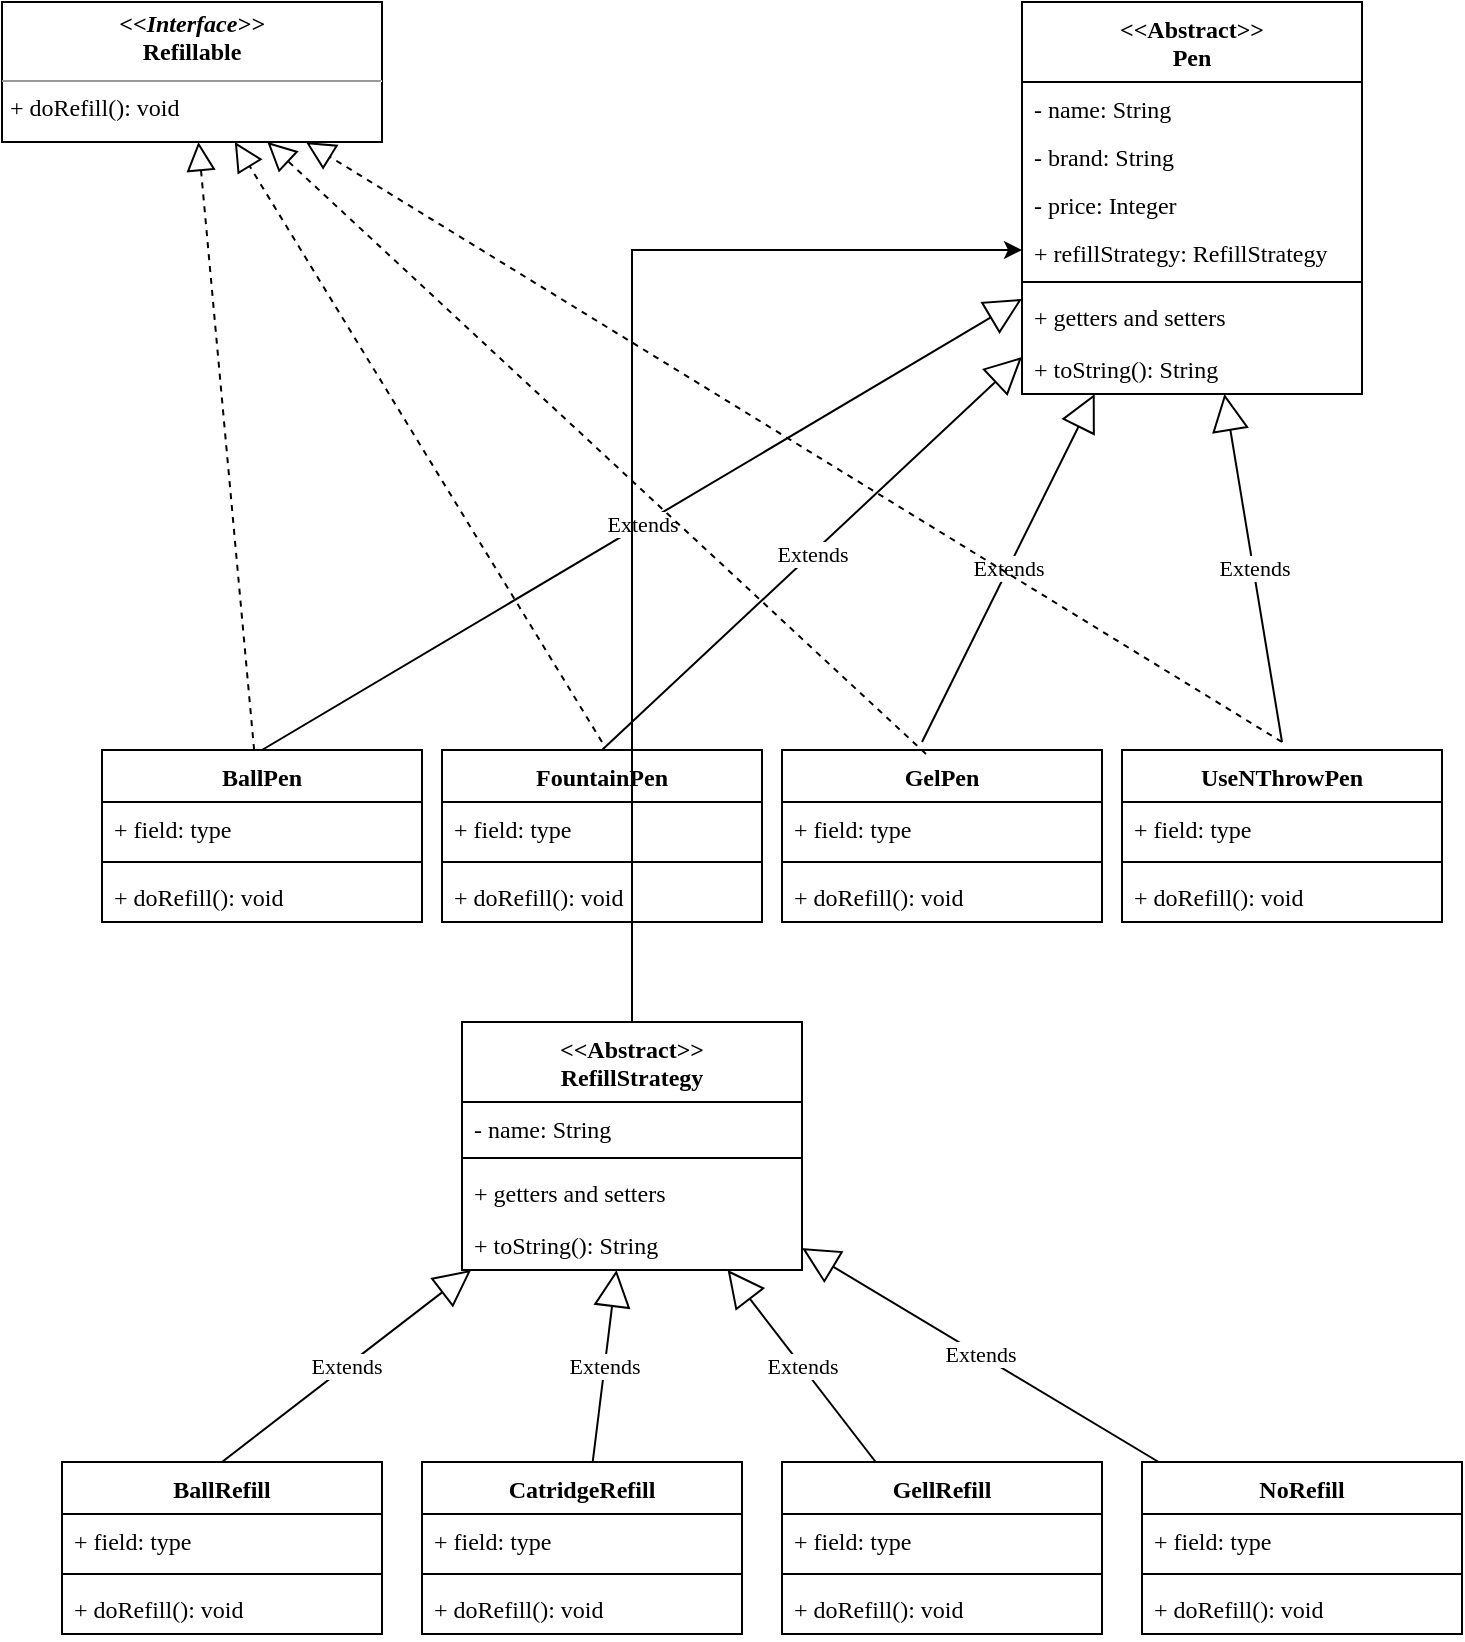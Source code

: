 <mxfile version="20.8.20" type="github">
  <diagram name="Page-1" id="5PYsFLLrcf5LegHmqbu3">
    <mxGraphModel dx="1434" dy="756" grid="1" gridSize="10" guides="1" tooltips="1" connect="1" arrows="1" fold="1" page="1" pageScale="1" pageWidth="850" pageHeight="1100" math="0" shadow="0">
      <root>
        <mxCell id="0" />
        <mxCell id="1" parent="0" />
        <mxCell id="UVRq8ia7U5ipdbFmCf5v-1" value="&lt;&lt;Abstract&gt;&gt;&#xa;Pen" style="swimlane;fontStyle=1;align=center;verticalAlign=top;childLayout=stackLayout;horizontal=1;startSize=40;horizontalStack=0;resizeParent=1;resizeParentMax=0;resizeLast=0;collapsible=1;marginBottom=0;fontFamily=Verdana;" vertex="1" parent="1">
          <mxGeometry x="610" y="40" width="170" height="196" as="geometry" />
        </mxCell>
        <mxCell id="UVRq8ia7U5ipdbFmCf5v-2" value="- name: String" style="text;strokeColor=none;fillColor=none;align=left;verticalAlign=top;spacingLeft=4;spacingRight=4;overflow=hidden;rotatable=0;points=[[0,0.5],[1,0.5]];portConstraint=eastwest;fontFamily=Verdana;" vertex="1" parent="UVRq8ia7U5ipdbFmCf5v-1">
          <mxGeometry y="40" width="170" height="24" as="geometry" />
        </mxCell>
        <mxCell id="UVRq8ia7U5ipdbFmCf5v-6" value="- brand: String" style="text;strokeColor=none;fillColor=none;align=left;verticalAlign=top;spacingLeft=4;spacingRight=4;overflow=hidden;rotatable=0;points=[[0,0.5],[1,0.5]];portConstraint=eastwest;fontFamily=Verdana;" vertex="1" parent="UVRq8ia7U5ipdbFmCf5v-1">
          <mxGeometry y="64" width="170" height="24" as="geometry" />
        </mxCell>
        <mxCell id="UVRq8ia7U5ipdbFmCf5v-9" value="- price: Integer" style="text;strokeColor=none;fillColor=none;align=left;verticalAlign=top;spacingLeft=4;spacingRight=4;overflow=hidden;rotatable=0;points=[[0,0.5],[1,0.5]];portConstraint=eastwest;fontFamily=Verdana;" vertex="1" parent="UVRq8ia7U5ipdbFmCf5v-1">
          <mxGeometry y="88" width="170" height="24" as="geometry" />
        </mxCell>
        <mxCell id="UVRq8ia7U5ipdbFmCf5v-7" value="+ refillStrategy: RefillStrategy" style="text;strokeColor=none;fillColor=none;align=left;verticalAlign=top;spacingLeft=4;spacingRight=4;overflow=hidden;rotatable=0;points=[[0,0.5],[1,0.5]];portConstraint=eastwest;fontFamily=Verdana;" vertex="1" parent="UVRq8ia7U5ipdbFmCf5v-1">
          <mxGeometry y="112" width="170" height="24" as="geometry" />
        </mxCell>
        <mxCell id="UVRq8ia7U5ipdbFmCf5v-3" value="" style="line;strokeWidth=1;fillColor=none;align=left;verticalAlign=middle;spacingTop=-1;spacingLeft=3;spacingRight=3;rotatable=0;labelPosition=right;points=[];portConstraint=eastwest;strokeColor=inherit;fontFamily=Verdana;" vertex="1" parent="UVRq8ia7U5ipdbFmCf5v-1">
          <mxGeometry y="136" width="170" height="8" as="geometry" />
        </mxCell>
        <mxCell id="UVRq8ia7U5ipdbFmCf5v-10" value="+ getters and setters" style="text;strokeColor=none;fillColor=none;align=left;verticalAlign=top;spacingLeft=4;spacingRight=4;overflow=hidden;rotatable=0;points=[[0,0.5],[1,0.5]];portConstraint=eastwest;fontFamily=Verdana;" vertex="1" parent="UVRq8ia7U5ipdbFmCf5v-1">
          <mxGeometry y="144" width="170" height="26" as="geometry" />
        </mxCell>
        <mxCell id="UVRq8ia7U5ipdbFmCf5v-11" value="+ toString(): String" style="text;strokeColor=none;fillColor=none;align=left;verticalAlign=top;spacingLeft=4;spacingRight=4;overflow=hidden;rotatable=0;points=[[0,0.5],[1,0.5]];portConstraint=eastwest;fontFamily=Verdana;" vertex="1" parent="UVRq8ia7U5ipdbFmCf5v-1">
          <mxGeometry y="170" width="170" height="26" as="geometry" />
        </mxCell>
        <mxCell id="UVRq8ia7U5ipdbFmCf5v-12" value="BallPen" style="swimlane;fontStyle=1;align=center;verticalAlign=top;childLayout=stackLayout;horizontal=1;startSize=26;horizontalStack=0;resizeParent=1;resizeParentMax=0;resizeLast=0;collapsible=1;marginBottom=0;fontFamily=Verdana;" vertex="1" parent="1">
          <mxGeometry x="150" y="414" width="160" height="86" as="geometry" />
        </mxCell>
        <mxCell id="UVRq8ia7U5ipdbFmCf5v-13" value="+ field: type" style="text;strokeColor=none;fillColor=none;align=left;verticalAlign=top;spacingLeft=4;spacingRight=4;overflow=hidden;rotatable=0;points=[[0,0.5],[1,0.5]];portConstraint=eastwest;fontFamily=Verdana;" vertex="1" parent="UVRq8ia7U5ipdbFmCf5v-12">
          <mxGeometry y="26" width="160" height="26" as="geometry" />
        </mxCell>
        <mxCell id="UVRq8ia7U5ipdbFmCf5v-14" value="" style="line;strokeWidth=1;fillColor=none;align=left;verticalAlign=middle;spacingTop=-1;spacingLeft=3;spacingRight=3;rotatable=0;labelPosition=right;points=[];portConstraint=eastwest;strokeColor=inherit;fontFamily=Verdana;" vertex="1" parent="UVRq8ia7U5ipdbFmCf5v-12">
          <mxGeometry y="52" width="160" height="8" as="geometry" />
        </mxCell>
        <mxCell id="UVRq8ia7U5ipdbFmCf5v-15" value="+ doRefill(): void" style="text;strokeColor=none;fillColor=none;align=left;verticalAlign=top;spacingLeft=4;spacingRight=4;overflow=hidden;rotatable=0;points=[[0,0.5],[1,0.5]];portConstraint=eastwest;fontFamily=Verdana;" vertex="1" parent="UVRq8ia7U5ipdbFmCf5v-12">
          <mxGeometry y="60" width="160" height="26" as="geometry" />
        </mxCell>
        <mxCell id="UVRq8ia7U5ipdbFmCf5v-16" value="Extends" style="endArrow=block;endSize=16;endFill=0;html=1;rounded=0;exitX=0.5;exitY=0;exitDx=0;exitDy=0;fontFamily=Verdana;" edge="1" parent="1" source="UVRq8ia7U5ipdbFmCf5v-12" target="UVRq8ia7U5ipdbFmCf5v-1">
          <mxGeometry width="160" relative="1" as="geometry">
            <mxPoint x="90" y="570" as="sourcePoint" />
            <mxPoint x="250" y="570" as="targetPoint" />
          </mxGeometry>
        </mxCell>
        <mxCell id="UVRq8ia7U5ipdbFmCf5v-17" value="FountainPen" style="swimlane;fontStyle=1;align=center;verticalAlign=top;childLayout=stackLayout;horizontal=1;startSize=26;horizontalStack=0;resizeParent=1;resizeParentMax=0;resizeLast=0;collapsible=1;marginBottom=0;fontFamily=Verdana;" vertex="1" parent="1">
          <mxGeometry x="320" y="414" width="160" height="86" as="geometry" />
        </mxCell>
        <mxCell id="UVRq8ia7U5ipdbFmCf5v-18" value="+ field: type" style="text;strokeColor=none;fillColor=none;align=left;verticalAlign=top;spacingLeft=4;spacingRight=4;overflow=hidden;rotatable=0;points=[[0,0.5],[1,0.5]];portConstraint=eastwest;fontFamily=Verdana;" vertex="1" parent="UVRq8ia7U5ipdbFmCf5v-17">
          <mxGeometry y="26" width="160" height="26" as="geometry" />
        </mxCell>
        <mxCell id="UVRq8ia7U5ipdbFmCf5v-19" value="" style="line;strokeWidth=1;fillColor=none;align=left;verticalAlign=middle;spacingTop=-1;spacingLeft=3;spacingRight=3;rotatable=0;labelPosition=right;points=[];portConstraint=eastwest;strokeColor=inherit;fontFamily=Verdana;" vertex="1" parent="UVRq8ia7U5ipdbFmCf5v-17">
          <mxGeometry y="52" width="160" height="8" as="geometry" />
        </mxCell>
        <mxCell id="UVRq8ia7U5ipdbFmCf5v-20" value="+ doRefill(): void" style="text;strokeColor=none;fillColor=none;align=left;verticalAlign=top;spacingLeft=4;spacingRight=4;overflow=hidden;rotatable=0;points=[[0,0.5],[1,0.5]];portConstraint=eastwest;fontFamily=Verdana;" vertex="1" parent="UVRq8ia7U5ipdbFmCf5v-17">
          <mxGeometry y="60" width="160" height="26" as="geometry" />
        </mxCell>
        <mxCell id="UVRq8ia7U5ipdbFmCf5v-21" value="GelPen" style="swimlane;fontStyle=1;align=center;verticalAlign=top;childLayout=stackLayout;horizontal=1;startSize=26;horizontalStack=0;resizeParent=1;resizeParentMax=0;resizeLast=0;collapsible=1;marginBottom=0;fontFamily=Verdana;" vertex="1" parent="1">
          <mxGeometry x="490" y="414" width="160" height="86" as="geometry" />
        </mxCell>
        <mxCell id="UVRq8ia7U5ipdbFmCf5v-22" value="+ field: type" style="text;strokeColor=none;fillColor=none;align=left;verticalAlign=top;spacingLeft=4;spacingRight=4;overflow=hidden;rotatable=0;points=[[0,0.5],[1,0.5]];portConstraint=eastwest;fontFamily=Verdana;" vertex="1" parent="UVRq8ia7U5ipdbFmCf5v-21">
          <mxGeometry y="26" width="160" height="26" as="geometry" />
        </mxCell>
        <mxCell id="UVRq8ia7U5ipdbFmCf5v-23" value="" style="line;strokeWidth=1;fillColor=none;align=left;verticalAlign=middle;spacingTop=-1;spacingLeft=3;spacingRight=3;rotatable=0;labelPosition=right;points=[];portConstraint=eastwest;strokeColor=inherit;fontFamily=Verdana;" vertex="1" parent="UVRq8ia7U5ipdbFmCf5v-21">
          <mxGeometry y="52" width="160" height="8" as="geometry" />
        </mxCell>
        <mxCell id="UVRq8ia7U5ipdbFmCf5v-24" value="+ doRefill(): void" style="text;strokeColor=none;fillColor=none;align=left;verticalAlign=top;spacingLeft=4;spacingRight=4;overflow=hidden;rotatable=0;points=[[0,0.5],[1,0.5]];portConstraint=eastwest;fontFamily=Verdana;" vertex="1" parent="UVRq8ia7U5ipdbFmCf5v-21">
          <mxGeometry y="60" width="160" height="26" as="geometry" />
        </mxCell>
        <mxCell id="UVRq8ia7U5ipdbFmCf5v-25" value="UseNThrowPen" style="swimlane;fontStyle=1;align=center;verticalAlign=top;childLayout=stackLayout;horizontal=1;startSize=26;horizontalStack=0;resizeParent=1;resizeParentMax=0;resizeLast=0;collapsible=1;marginBottom=0;fontFamily=Verdana;" vertex="1" parent="1">
          <mxGeometry x="660" y="414" width="160" height="86" as="geometry" />
        </mxCell>
        <mxCell id="UVRq8ia7U5ipdbFmCf5v-26" value="+ field: type" style="text;strokeColor=none;fillColor=none;align=left;verticalAlign=top;spacingLeft=4;spacingRight=4;overflow=hidden;rotatable=0;points=[[0,0.5],[1,0.5]];portConstraint=eastwest;fontFamily=Verdana;" vertex="1" parent="UVRq8ia7U5ipdbFmCf5v-25">
          <mxGeometry y="26" width="160" height="26" as="geometry" />
        </mxCell>
        <mxCell id="UVRq8ia7U5ipdbFmCf5v-27" value="" style="line;strokeWidth=1;fillColor=none;align=left;verticalAlign=middle;spacingTop=-1;spacingLeft=3;spacingRight=3;rotatable=0;labelPosition=right;points=[];portConstraint=eastwest;strokeColor=inherit;fontFamily=Verdana;" vertex="1" parent="UVRq8ia7U5ipdbFmCf5v-25">
          <mxGeometry y="52" width="160" height="8" as="geometry" />
        </mxCell>
        <mxCell id="UVRq8ia7U5ipdbFmCf5v-28" value="+ doRefill(): void" style="text;strokeColor=none;fillColor=none;align=left;verticalAlign=top;spacingLeft=4;spacingRight=4;overflow=hidden;rotatable=0;points=[[0,0.5],[1,0.5]];portConstraint=eastwest;fontFamily=Verdana;" vertex="1" parent="UVRq8ia7U5ipdbFmCf5v-25">
          <mxGeometry y="60" width="160" height="26" as="geometry" />
        </mxCell>
        <mxCell id="UVRq8ia7U5ipdbFmCf5v-29" value="Extends" style="endArrow=block;endSize=16;endFill=0;html=1;rounded=0;exitX=0.5;exitY=0;exitDx=0;exitDy=0;fontFamily=Verdana;" edge="1" parent="1" source="UVRq8ia7U5ipdbFmCf5v-17" target="UVRq8ia7U5ipdbFmCf5v-1">
          <mxGeometry width="160" relative="1" as="geometry">
            <mxPoint x="240" y="430" as="sourcePoint" />
            <mxPoint x="720" y="290" as="targetPoint" />
          </mxGeometry>
        </mxCell>
        <mxCell id="UVRq8ia7U5ipdbFmCf5v-30" value="Extends" style="endArrow=block;endSize=16;endFill=0;html=1;rounded=0;fontFamily=Verdana;" edge="1" parent="1" target="UVRq8ia7U5ipdbFmCf5v-1">
          <mxGeometry width="160" relative="1" as="geometry">
            <mxPoint x="560" y="410" as="sourcePoint" />
            <mxPoint x="400" y="260" as="targetPoint" />
          </mxGeometry>
        </mxCell>
        <mxCell id="UVRq8ia7U5ipdbFmCf5v-31" value="Extends" style="endArrow=block;endSize=16;endFill=0;html=1;rounded=0;fontFamily=Verdana;" edge="1" parent="1" target="UVRq8ia7U5ipdbFmCf5v-1">
          <mxGeometry width="160" relative="1" as="geometry">
            <mxPoint x="740" y="410" as="sourcePoint" />
            <mxPoint x="731" y="262" as="targetPoint" />
          </mxGeometry>
        </mxCell>
        <mxCell id="UVRq8ia7U5ipdbFmCf5v-34" value="&lt;p style=&quot;margin:0px;margin-top:4px;text-align:center;&quot;&gt;&lt;i&gt;&lt;b&gt;&amp;lt;&amp;lt;Interface&amp;gt;&amp;gt;&lt;/b&gt;&lt;/i&gt;&lt;br&gt;&lt;b&gt;Refillable&lt;/b&gt;&lt;/p&gt;&lt;hr size=&quot;1&quot;&gt;&lt;p style=&quot;margin:0px;margin-left:4px;&quot;&gt;+ doRefill(): void&lt;br&gt;&lt;br&gt;&lt;/p&gt;" style="verticalAlign=top;align=left;overflow=fill;fontSize=12;fontFamily=Verdana;html=1;" vertex="1" parent="1">
          <mxGeometry x="100" y="40" width="190" height="70" as="geometry" />
        </mxCell>
        <mxCell id="UVRq8ia7U5ipdbFmCf5v-35" value="" style="endArrow=block;dashed=1;endFill=0;endSize=12;html=1;rounded=0;fontFamily=Verdana;" edge="1" parent="1" source="UVRq8ia7U5ipdbFmCf5v-12" target="UVRq8ia7U5ipdbFmCf5v-34">
          <mxGeometry width="160" relative="1" as="geometry">
            <mxPoint x="340" y="390" as="sourcePoint" />
            <mxPoint x="500" y="390" as="targetPoint" />
          </mxGeometry>
        </mxCell>
        <mxCell id="UVRq8ia7U5ipdbFmCf5v-37" value="" style="endArrow=block;dashed=1;endFill=0;endSize=12;html=1;rounded=0;fontFamily=Verdana;" edge="1" parent="1" target="UVRq8ia7U5ipdbFmCf5v-34">
          <mxGeometry width="160" relative="1" as="geometry">
            <mxPoint x="400" y="410" as="sourcePoint" />
            <mxPoint x="500" y="390" as="targetPoint" />
          </mxGeometry>
        </mxCell>
        <mxCell id="UVRq8ia7U5ipdbFmCf5v-38" value="" style="endArrow=block;dashed=1;endFill=0;endSize=12;html=1;rounded=0;exitX=0.45;exitY=0.023;exitDx=0;exitDy=0;exitPerimeter=0;fontFamily=Verdana;" edge="1" parent="1" source="UVRq8ia7U5ipdbFmCf5v-21" target="UVRq8ia7U5ipdbFmCf5v-34">
          <mxGeometry width="160" relative="1" as="geometry">
            <mxPoint x="340" y="390" as="sourcePoint" />
            <mxPoint x="190" y="110" as="targetPoint" />
          </mxGeometry>
        </mxCell>
        <mxCell id="UVRq8ia7U5ipdbFmCf5v-39" value="" style="endArrow=block;dashed=1;endFill=0;endSize=12;html=1;rounded=0;fontFamily=Verdana;" edge="1" parent="1" target="UVRq8ia7U5ipdbFmCf5v-34">
          <mxGeometry width="160" relative="1" as="geometry">
            <mxPoint x="740" y="410" as="sourcePoint" />
            <mxPoint x="500" y="390" as="targetPoint" />
          </mxGeometry>
        </mxCell>
        <mxCell id="UVRq8ia7U5ipdbFmCf5v-70" style="edgeStyle=orthogonalEdgeStyle;rounded=0;orthogonalLoop=1;jettySize=auto;html=1;fontFamily=Verdana;" edge="1" parent="1" source="UVRq8ia7U5ipdbFmCf5v-41" target="UVRq8ia7U5ipdbFmCf5v-7">
          <mxGeometry relative="1" as="geometry" />
        </mxCell>
        <mxCell id="UVRq8ia7U5ipdbFmCf5v-41" value="&lt;&lt;Abstract&gt;&gt;&#xa;RefillStrategy" style="swimlane;fontStyle=1;align=center;verticalAlign=top;childLayout=stackLayout;horizontal=1;startSize=40;horizontalStack=0;resizeParent=1;resizeParentMax=0;resizeLast=0;collapsible=1;marginBottom=0;fontFamily=Verdana;" vertex="1" parent="1">
          <mxGeometry x="330" y="550" width="170" height="124" as="geometry" />
        </mxCell>
        <mxCell id="UVRq8ia7U5ipdbFmCf5v-42" value="- name: String" style="text;strokeColor=none;fillColor=none;align=left;verticalAlign=top;spacingLeft=4;spacingRight=4;overflow=hidden;rotatable=0;points=[[0,0.5],[1,0.5]];portConstraint=eastwest;fontFamily=Verdana;" vertex="1" parent="UVRq8ia7U5ipdbFmCf5v-41">
          <mxGeometry y="40" width="170" height="24" as="geometry" />
        </mxCell>
        <mxCell id="UVRq8ia7U5ipdbFmCf5v-46" value="" style="line;strokeWidth=1;fillColor=none;align=left;verticalAlign=middle;spacingTop=-1;spacingLeft=3;spacingRight=3;rotatable=0;labelPosition=right;points=[];portConstraint=eastwest;strokeColor=inherit;fontFamily=Verdana;" vertex="1" parent="UVRq8ia7U5ipdbFmCf5v-41">
          <mxGeometry y="64" width="170" height="8" as="geometry" />
        </mxCell>
        <mxCell id="UVRq8ia7U5ipdbFmCf5v-47" value="+ getters and setters" style="text;strokeColor=none;fillColor=none;align=left;verticalAlign=top;spacingLeft=4;spacingRight=4;overflow=hidden;rotatable=0;points=[[0,0.5],[1,0.5]];portConstraint=eastwest;fontFamily=Verdana;" vertex="1" parent="UVRq8ia7U5ipdbFmCf5v-41">
          <mxGeometry y="72" width="170" height="26" as="geometry" />
        </mxCell>
        <mxCell id="UVRq8ia7U5ipdbFmCf5v-48" value="+ toString(): String" style="text;strokeColor=none;fillColor=none;align=left;verticalAlign=top;spacingLeft=4;spacingRight=4;overflow=hidden;rotatable=0;points=[[0,0.5],[1,0.5]];portConstraint=eastwest;fontFamily=Verdana;" vertex="1" parent="UVRq8ia7U5ipdbFmCf5v-41">
          <mxGeometry y="98" width="170" height="26" as="geometry" />
        </mxCell>
        <mxCell id="UVRq8ia7U5ipdbFmCf5v-49" value="BallRefill" style="swimlane;fontStyle=1;align=center;verticalAlign=top;childLayout=stackLayout;horizontal=1;startSize=26;horizontalStack=0;resizeParent=1;resizeParentMax=0;resizeLast=0;collapsible=1;marginBottom=0;fontFamily=Verdana;" vertex="1" parent="1">
          <mxGeometry x="130" y="770" width="160" height="86" as="geometry" />
        </mxCell>
        <mxCell id="UVRq8ia7U5ipdbFmCf5v-50" value="+ field: type" style="text;strokeColor=none;fillColor=none;align=left;verticalAlign=top;spacingLeft=4;spacingRight=4;overflow=hidden;rotatable=0;points=[[0,0.5],[1,0.5]];portConstraint=eastwest;fontFamily=Verdana;" vertex="1" parent="UVRq8ia7U5ipdbFmCf5v-49">
          <mxGeometry y="26" width="160" height="26" as="geometry" />
        </mxCell>
        <mxCell id="UVRq8ia7U5ipdbFmCf5v-51" value="" style="line;strokeWidth=1;fillColor=none;align=left;verticalAlign=middle;spacingTop=-1;spacingLeft=3;spacingRight=3;rotatable=0;labelPosition=right;points=[];portConstraint=eastwest;strokeColor=inherit;fontFamily=Verdana;" vertex="1" parent="UVRq8ia7U5ipdbFmCf5v-49">
          <mxGeometry y="52" width="160" height="8" as="geometry" />
        </mxCell>
        <mxCell id="UVRq8ia7U5ipdbFmCf5v-52" value="+ doRefill(): void" style="text;strokeColor=none;fillColor=none;align=left;verticalAlign=top;spacingLeft=4;spacingRight=4;overflow=hidden;rotatable=0;points=[[0,0.5],[1,0.5]];portConstraint=eastwest;fontFamily=Verdana;" vertex="1" parent="UVRq8ia7U5ipdbFmCf5v-49">
          <mxGeometry y="60" width="160" height="26" as="geometry" />
        </mxCell>
        <mxCell id="UVRq8ia7U5ipdbFmCf5v-53" value="Extends" style="endArrow=block;endSize=16;endFill=0;html=1;rounded=0;exitX=0.5;exitY=0;exitDx=0;exitDy=0;fontFamily=Verdana;" edge="1" parent="1" source="UVRq8ia7U5ipdbFmCf5v-49" target="UVRq8ia7U5ipdbFmCf5v-41">
          <mxGeometry width="160" relative="1" as="geometry">
            <mxPoint x="340" y="790" as="sourcePoint" />
            <mxPoint x="500" y="790" as="targetPoint" />
          </mxGeometry>
        </mxCell>
        <mxCell id="UVRq8ia7U5ipdbFmCf5v-54" value="CatridgeRefill" style="swimlane;fontStyle=1;align=center;verticalAlign=top;childLayout=stackLayout;horizontal=1;startSize=26;horizontalStack=0;resizeParent=1;resizeParentMax=0;resizeLast=0;collapsible=1;marginBottom=0;fontFamily=Verdana;" vertex="1" parent="1">
          <mxGeometry x="310" y="770" width="160" height="86" as="geometry" />
        </mxCell>
        <mxCell id="UVRq8ia7U5ipdbFmCf5v-55" value="+ field: type" style="text;strokeColor=none;fillColor=none;align=left;verticalAlign=top;spacingLeft=4;spacingRight=4;overflow=hidden;rotatable=0;points=[[0,0.5],[1,0.5]];portConstraint=eastwest;fontFamily=Verdana;" vertex="1" parent="UVRq8ia7U5ipdbFmCf5v-54">
          <mxGeometry y="26" width="160" height="26" as="geometry" />
        </mxCell>
        <mxCell id="UVRq8ia7U5ipdbFmCf5v-56" value="" style="line;strokeWidth=1;fillColor=none;align=left;verticalAlign=middle;spacingTop=-1;spacingLeft=3;spacingRight=3;rotatable=0;labelPosition=right;points=[];portConstraint=eastwest;strokeColor=inherit;fontFamily=Verdana;" vertex="1" parent="UVRq8ia7U5ipdbFmCf5v-54">
          <mxGeometry y="52" width="160" height="8" as="geometry" />
        </mxCell>
        <mxCell id="UVRq8ia7U5ipdbFmCf5v-57" value="+ doRefill(): void" style="text;strokeColor=none;fillColor=none;align=left;verticalAlign=top;spacingLeft=4;spacingRight=4;overflow=hidden;rotatable=0;points=[[0,0.5],[1,0.5]];portConstraint=eastwest;fontFamily=Verdana;" vertex="1" parent="UVRq8ia7U5ipdbFmCf5v-54">
          <mxGeometry y="60" width="160" height="26" as="geometry" />
        </mxCell>
        <mxCell id="UVRq8ia7U5ipdbFmCf5v-58" value="GellRefill" style="swimlane;fontStyle=1;align=center;verticalAlign=top;childLayout=stackLayout;horizontal=1;startSize=26;horizontalStack=0;resizeParent=1;resizeParentMax=0;resizeLast=0;collapsible=1;marginBottom=0;fontFamily=Verdana;" vertex="1" parent="1">
          <mxGeometry x="490" y="770" width="160" height="86" as="geometry" />
        </mxCell>
        <mxCell id="UVRq8ia7U5ipdbFmCf5v-59" value="+ field: type" style="text;strokeColor=none;fillColor=none;align=left;verticalAlign=top;spacingLeft=4;spacingRight=4;overflow=hidden;rotatable=0;points=[[0,0.5],[1,0.5]];portConstraint=eastwest;fontFamily=Verdana;" vertex="1" parent="UVRq8ia7U5ipdbFmCf5v-58">
          <mxGeometry y="26" width="160" height="26" as="geometry" />
        </mxCell>
        <mxCell id="UVRq8ia7U5ipdbFmCf5v-60" value="" style="line;strokeWidth=1;fillColor=none;align=left;verticalAlign=middle;spacingTop=-1;spacingLeft=3;spacingRight=3;rotatable=0;labelPosition=right;points=[];portConstraint=eastwest;strokeColor=inherit;fontFamily=Verdana;" vertex="1" parent="UVRq8ia7U5ipdbFmCf5v-58">
          <mxGeometry y="52" width="160" height="8" as="geometry" />
        </mxCell>
        <mxCell id="UVRq8ia7U5ipdbFmCf5v-61" value="+ doRefill(): void" style="text;strokeColor=none;fillColor=none;align=left;verticalAlign=top;spacingLeft=4;spacingRight=4;overflow=hidden;rotatable=0;points=[[0,0.5],[1,0.5]];portConstraint=eastwest;fontFamily=Verdana;" vertex="1" parent="UVRq8ia7U5ipdbFmCf5v-58">
          <mxGeometry y="60" width="160" height="26" as="geometry" />
        </mxCell>
        <mxCell id="UVRq8ia7U5ipdbFmCf5v-62" value="NoRefill" style="swimlane;fontStyle=1;align=center;verticalAlign=top;childLayout=stackLayout;horizontal=1;startSize=26;horizontalStack=0;resizeParent=1;resizeParentMax=0;resizeLast=0;collapsible=1;marginBottom=0;fontFamily=Verdana;" vertex="1" parent="1">
          <mxGeometry x="670" y="770" width="160" height="86" as="geometry" />
        </mxCell>
        <mxCell id="UVRq8ia7U5ipdbFmCf5v-63" value="+ field: type" style="text;strokeColor=none;fillColor=none;align=left;verticalAlign=top;spacingLeft=4;spacingRight=4;overflow=hidden;rotatable=0;points=[[0,0.5],[1,0.5]];portConstraint=eastwest;fontFamily=Verdana;" vertex="1" parent="UVRq8ia7U5ipdbFmCf5v-62">
          <mxGeometry y="26" width="160" height="26" as="geometry" />
        </mxCell>
        <mxCell id="UVRq8ia7U5ipdbFmCf5v-64" value="" style="line;strokeWidth=1;fillColor=none;align=left;verticalAlign=middle;spacingTop=-1;spacingLeft=3;spacingRight=3;rotatable=0;labelPosition=right;points=[];portConstraint=eastwest;strokeColor=inherit;fontFamily=Verdana;" vertex="1" parent="UVRq8ia7U5ipdbFmCf5v-62">
          <mxGeometry y="52" width="160" height="8" as="geometry" />
        </mxCell>
        <mxCell id="UVRq8ia7U5ipdbFmCf5v-65" value="+ doRefill(): void" style="text;strokeColor=none;fillColor=none;align=left;verticalAlign=top;spacingLeft=4;spacingRight=4;overflow=hidden;rotatable=0;points=[[0,0.5],[1,0.5]];portConstraint=eastwest;fontFamily=Verdana;" vertex="1" parent="UVRq8ia7U5ipdbFmCf5v-62">
          <mxGeometry y="60" width="160" height="26" as="geometry" />
        </mxCell>
        <mxCell id="UVRq8ia7U5ipdbFmCf5v-66" value="Extends" style="endArrow=block;endSize=16;endFill=0;html=1;rounded=0;fontFamily=Verdana;" edge="1" parent="1" source="UVRq8ia7U5ipdbFmCf5v-54" target="UVRq8ia7U5ipdbFmCf5v-41">
          <mxGeometry width="160" relative="1" as="geometry">
            <mxPoint x="220" y="780" as="sourcePoint" />
            <mxPoint x="345" y="684" as="targetPoint" />
          </mxGeometry>
        </mxCell>
        <mxCell id="UVRq8ia7U5ipdbFmCf5v-67" value="Extends" style="endArrow=block;endSize=16;endFill=0;html=1;rounded=0;fontFamily=Verdana;" edge="1" parent="1" source="UVRq8ia7U5ipdbFmCf5v-58" target="UVRq8ia7U5ipdbFmCf5v-41">
          <mxGeometry width="160" relative="1" as="geometry">
            <mxPoint x="405" y="780" as="sourcePoint" />
            <mxPoint x="417" y="684" as="targetPoint" />
          </mxGeometry>
        </mxCell>
        <mxCell id="UVRq8ia7U5ipdbFmCf5v-68" value="Extends" style="endArrow=block;endSize=16;endFill=0;html=1;rounded=0;fontFamily=Verdana;" edge="1" parent="1" source="UVRq8ia7U5ipdbFmCf5v-62" target="UVRq8ia7U5ipdbFmCf5v-41">
          <mxGeometry width="160" relative="1" as="geometry">
            <mxPoint x="415" y="790" as="sourcePoint" />
            <mxPoint x="427" y="694" as="targetPoint" />
          </mxGeometry>
        </mxCell>
      </root>
    </mxGraphModel>
  </diagram>
</mxfile>

